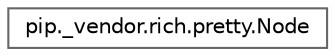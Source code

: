 digraph "Graphical Class Hierarchy"
{
 // LATEX_PDF_SIZE
  bgcolor="transparent";
  edge [fontname=Helvetica,fontsize=10,labelfontname=Helvetica,labelfontsize=10];
  node [fontname=Helvetica,fontsize=10,shape=box,height=0.2,width=0.4];
  rankdir="LR";
  Node0 [id="Node000000",label="pip._vendor.rich.pretty.Node",height=0.2,width=0.4,color="grey40", fillcolor="white", style="filled",URL="$de/dd2/classpip_1_1__vendor_1_1rich_1_1pretty_1_1Node.html",tooltip=" "];
}
